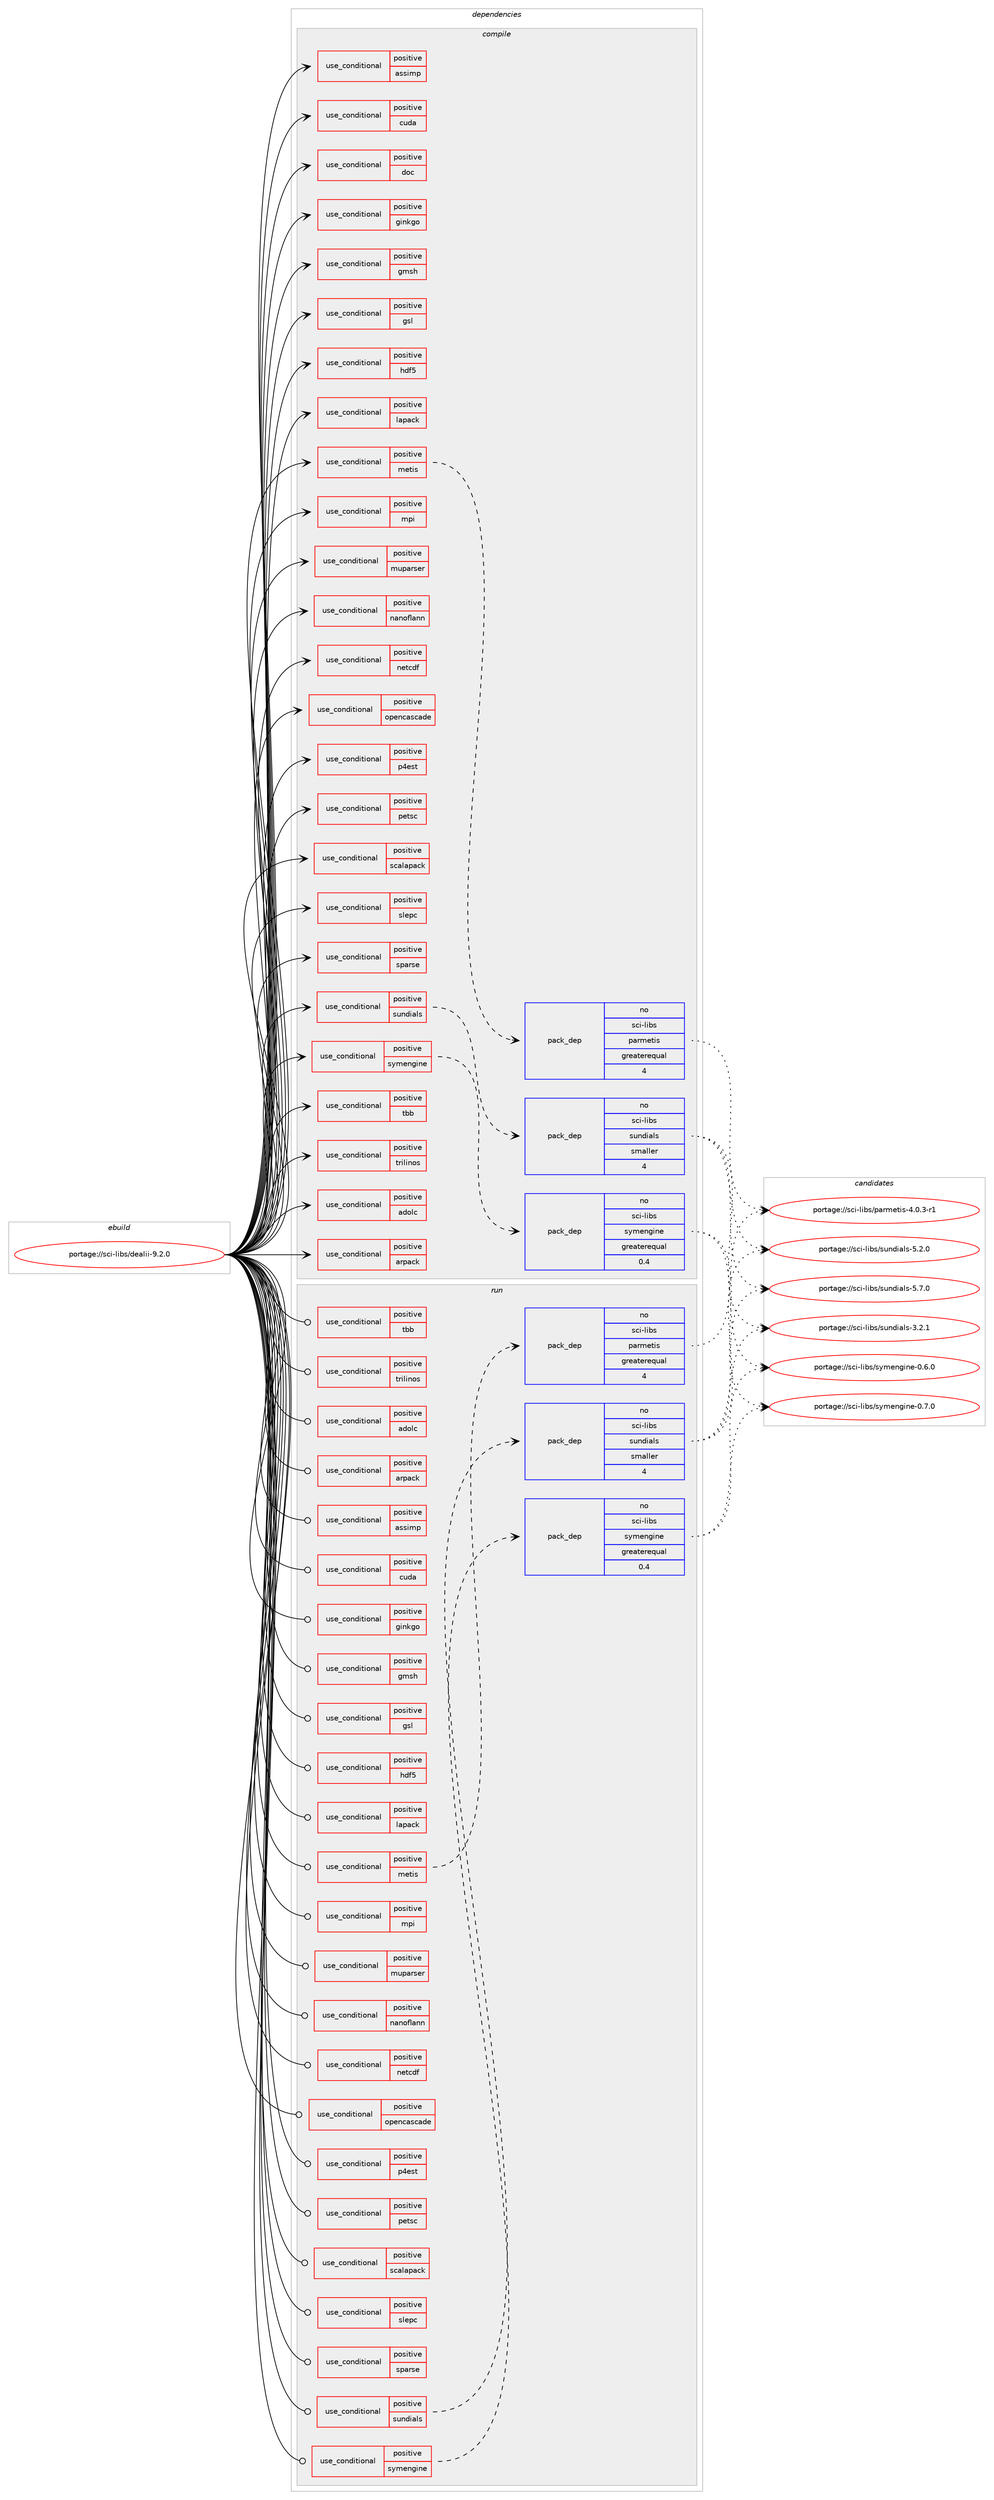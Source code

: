 digraph prolog {

# *************
# Graph options
# *************

newrank=true;
concentrate=true;
compound=true;
graph [rankdir=LR,fontname=Helvetica,fontsize=10,ranksep=1.5];#, ranksep=2.5, nodesep=0.2];
edge  [arrowhead=vee];
node  [fontname=Helvetica,fontsize=10];

# **********
# The ebuild
# **********

subgraph cluster_leftcol {
color=gray;
label=<<i>ebuild</i>>;
id [label="portage://sci-libs/dealii-9.2.0", color=red, width=4, href="../sci-libs/dealii-9.2.0.svg"];
}

# ****************
# The dependencies
# ****************

subgraph cluster_midcol {
color=gray;
label=<<i>dependencies</i>>;
subgraph cluster_compile {
fillcolor="#eeeeee";
style=filled;
label=<<i>compile</i>>;
subgraph cond504 {
dependency820 [label=<<TABLE BORDER="0" CELLBORDER="1" CELLSPACING="0" CELLPADDING="4"><TR><TD ROWSPAN="3" CELLPADDING="10">use_conditional</TD></TR><TR><TD>positive</TD></TR><TR><TD>adolc</TD></TR></TABLE>>, shape=none, color=red];
# *** BEGIN UNKNOWN DEPENDENCY TYPE (TODO) ***
# dependency820 -> package_dependency(portage://sci-libs/dealii-9.2.0,install,no,sci-libs,adolc,none,[,,],[],[])
# *** END UNKNOWN DEPENDENCY TYPE (TODO) ***

}
id:e -> dependency820:w [weight=20,style="solid",arrowhead="vee"];
subgraph cond505 {
dependency821 [label=<<TABLE BORDER="0" CELLBORDER="1" CELLSPACING="0" CELLPADDING="4"><TR><TD ROWSPAN="3" CELLPADDING="10">use_conditional</TD></TR><TR><TD>positive</TD></TR><TR><TD>arpack</TD></TR></TABLE>>, shape=none, color=red];
# *** BEGIN UNKNOWN DEPENDENCY TYPE (TODO) ***
# dependency821 -> package_dependency(portage://sci-libs/dealii-9.2.0,install,no,sci-libs,arpack,none,[,,],[],[use(equal(mpi),none)])
# *** END UNKNOWN DEPENDENCY TYPE (TODO) ***

}
id:e -> dependency821:w [weight=20,style="solid",arrowhead="vee"];
subgraph cond506 {
dependency822 [label=<<TABLE BORDER="0" CELLBORDER="1" CELLSPACING="0" CELLPADDING="4"><TR><TD ROWSPAN="3" CELLPADDING="10">use_conditional</TD></TR><TR><TD>positive</TD></TR><TR><TD>assimp</TD></TR></TABLE>>, shape=none, color=red];
# *** BEGIN UNKNOWN DEPENDENCY TYPE (TODO) ***
# dependency822 -> package_dependency(portage://sci-libs/dealii-9.2.0,install,no,media-libs,assimp,none,[,,],[],[])
# *** END UNKNOWN DEPENDENCY TYPE (TODO) ***

}
id:e -> dependency822:w [weight=20,style="solid",arrowhead="vee"];
subgraph cond507 {
dependency823 [label=<<TABLE BORDER="0" CELLBORDER="1" CELLSPACING="0" CELLPADDING="4"><TR><TD ROWSPAN="3" CELLPADDING="10">use_conditional</TD></TR><TR><TD>positive</TD></TR><TR><TD>cuda</TD></TR></TABLE>>, shape=none, color=red];
# *** BEGIN UNKNOWN DEPENDENCY TYPE (TODO) ***
# dependency823 -> package_dependency(portage://sci-libs/dealii-9.2.0,install,no,dev-util,nvidia-cuda-sdk,none,[,,],[],[])
# *** END UNKNOWN DEPENDENCY TYPE (TODO) ***

}
id:e -> dependency823:w [weight=20,style="solid",arrowhead="vee"];
subgraph cond508 {
dependency824 [label=<<TABLE BORDER="0" CELLBORDER="1" CELLSPACING="0" CELLPADDING="4"><TR><TD ROWSPAN="3" CELLPADDING="10">use_conditional</TD></TR><TR><TD>positive</TD></TR><TR><TD>doc</TD></TR></TABLE>>, shape=none, color=red];
# *** BEGIN UNKNOWN DEPENDENCY TYPE (TODO) ***
# dependency824 -> package_dependency(portage://sci-libs/dealii-9.2.0,install,no,app-doc,doxygen,none,[,,],[],[use(enable(dot),none)])
# *** END UNKNOWN DEPENDENCY TYPE (TODO) ***

# *** BEGIN UNKNOWN DEPENDENCY TYPE (TODO) ***
# dependency824 -> package_dependency(portage://sci-libs/dealii-9.2.0,install,no,dev-lang,perl,none,[,,],[],[])
# *** END UNKNOWN DEPENDENCY TYPE (TODO) ***

}
id:e -> dependency824:w [weight=20,style="solid",arrowhead="vee"];
subgraph cond509 {
dependency825 [label=<<TABLE BORDER="0" CELLBORDER="1" CELLSPACING="0" CELLPADDING="4"><TR><TD ROWSPAN="3" CELLPADDING="10">use_conditional</TD></TR><TR><TD>positive</TD></TR><TR><TD>ginkgo</TD></TR></TABLE>>, shape=none, color=red];
# *** BEGIN UNKNOWN DEPENDENCY TYPE (TODO) ***
# dependency825 -> package_dependency(portage://sci-libs/dealii-9.2.0,install,no,sci-libs,ginkgo,none,[,,],[],[])
# *** END UNKNOWN DEPENDENCY TYPE (TODO) ***

}
id:e -> dependency825:w [weight=20,style="solid",arrowhead="vee"];
subgraph cond510 {
dependency826 [label=<<TABLE BORDER="0" CELLBORDER="1" CELLSPACING="0" CELLPADDING="4"><TR><TD ROWSPAN="3" CELLPADDING="10">use_conditional</TD></TR><TR><TD>positive</TD></TR><TR><TD>gmsh</TD></TR></TABLE>>, shape=none, color=red];
# *** BEGIN UNKNOWN DEPENDENCY TYPE (TODO) ***
# dependency826 -> package_dependency(portage://sci-libs/dealii-9.2.0,install,no,sci-libs,gmsh,none,[,,],[],[])
# *** END UNKNOWN DEPENDENCY TYPE (TODO) ***

}
id:e -> dependency826:w [weight=20,style="solid",arrowhead="vee"];
subgraph cond511 {
dependency827 [label=<<TABLE BORDER="0" CELLBORDER="1" CELLSPACING="0" CELLPADDING="4"><TR><TD ROWSPAN="3" CELLPADDING="10">use_conditional</TD></TR><TR><TD>positive</TD></TR><TR><TD>gsl</TD></TR></TABLE>>, shape=none, color=red];
# *** BEGIN UNKNOWN DEPENDENCY TYPE (TODO) ***
# dependency827 -> package_dependency(portage://sci-libs/dealii-9.2.0,install,no,sci-libs,gsl,none,[,,],[],[])
# *** END UNKNOWN DEPENDENCY TYPE (TODO) ***

}
id:e -> dependency827:w [weight=20,style="solid",arrowhead="vee"];
subgraph cond512 {
dependency828 [label=<<TABLE BORDER="0" CELLBORDER="1" CELLSPACING="0" CELLPADDING="4"><TR><TD ROWSPAN="3" CELLPADDING="10">use_conditional</TD></TR><TR><TD>positive</TD></TR><TR><TD>hdf5</TD></TR></TABLE>>, shape=none, color=red];
# *** BEGIN UNKNOWN DEPENDENCY TYPE (TODO) ***
# dependency828 -> package_dependency(portage://sci-libs/dealii-9.2.0,install,no,sci-libs,hdf5,none,[,,],[],[use(equal(mpi),none)])
# *** END UNKNOWN DEPENDENCY TYPE (TODO) ***

}
id:e -> dependency828:w [weight=20,style="solid",arrowhead="vee"];
subgraph cond513 {
dependency829 [label=<<TABLE BORDER="0" CELLBORDER="1" CELLSPACING="0" CELLPADDING="4"><TR><TD ROWSPAN="3" CELLPADDING="10">use_conditional</TD></TR><TR><TD>positive</TD></TR><TR><TD>lapack</TD></TR></TABLE>>, shape=none, color=red];
# *** BEGIN UNKNOWN DEPENDENCY TYPE (TODO) ***
# dependency829 -> package_dependency(portage://sci-libs/dealii-9.2.0,install,no,virtual,lapack,none,[,,],[],[])
# *** END UNKNOWN DEPENDENCY TYPE (TODO) ***

}
id:e -> dependency829:w [weight=20,style="solid",arrowhead="vee"];
subgraph cond514 {
dependency830 [label=<<TABLE BORDER="0" CELLBORDER="1" CELLSPACING="0" CELLPADDING="4"><TR><TD ROWSPAN="3" CELLPADDING="10">use_conditional</TD></TR><TR><TD>positive</TD></TR><TR><TD>metis</TD></TR></TABLE>>, shape=none, color=red];
subgraph pack302 {
dependency831 [label=<<TABLE BORDER="0" CELLBORDER="1" CELLSPACING="0" CELLPADDING="4" WIDTH="220"><TR><TD ROWSPAN="6" CELLPADDING="30">pack_dep</TD></TR><TR><TD WIDTH="110">no</TD></TR><TR><TD>sci-libs</TD></TR><TR><TD>parmetis</TD></TR><TR><TD>greaterequal</TD></TR><TR><TD>4</TD></TR></TABLE>>, shape=none, color=blue];
}
dependency830:e -> dependency831:w [weight=20,style="dashed",arrowhead="vee"];
}
id:e -> dependency830:w [weight=20,style="solid",arrowhead="vee"];
subgraph cond515 {
dependency832 [label=<<TABLE BORDER="0" CELLBORDER="1" CELLSPACING="0" CELLPADDING="4"><TR><TD ROWSPAN="3" CELLPADDING="10">use_conditional</TD></TR><TR><TD>positive</TD></TR><TR><TD>mpi</TD></TR></TABLE>>, shape=none, color=red];
# *** BEGIN UNKNOWN DEPENDENCY TYPE (TODO) ***
# dependency832 -> package_dependency(portage://sci-libs/dealii-9.2.0,install,no,virtual,mpi,none,[,,],[],[])
# *** END UNKNOWN DEPENDENCY TYPE (TODO) ***

}
id:e -> dependency832:w [weight=20,style="solid",arrowhead="vee"];
subgraph cond516 {
dependency833 [label=<<TABLE BORDER="0" CELLBORDER="1" CELLSPACING="0" CELLPADDING="4"><TR><TD ROWSPAN="3" CELLPADDING="10">use_conditional</TD></TR><TR><TD>positive</TD></TR><TR><TD>muparser</TD></TR></TABLE>>, shape=none, color=red];
# *** BEGIN UNKNOWN DEPENDENCY TYPE (TODO) ***
# dependency833 -> package_dependency(portage://sci-libs/dealii-9.2.0,install,no,dev-cpp,muParser,none,[,,],[],[])
# *** END UNKNOWN DEPENDENCY TYPE (TODO) ***

}
id:e -> dependency833:w [weight=20,style="solid",arrowhead="vee"];
subgraph cond517 {
dependency834 [label=<<TABLE BORDER="0" CELLBORDER="1" CELLSPACING="0" CELLPADDING="4"><TR><TD ROWSPAN="3" CELLPADDING="10">use_conditional</TD></TR><TR><TD>positive</TD></TR><TR><TD>nanoflann</TD></TR></TABLE>>, shape=none, color=red];
# *** BEGIN UNKNOWN DEPENDENCY TYPE (TODO) ***
# dependency834 -> package_dependency(portage://sci-libs/dealii-9.2.0,install,no,sci-libs,nanoflann,none,[,,],[],[])
# *** END UNKNOWN DEPENDENCY TYPE (TODO) ***

}
id:e -> dependency834:w [weight=20,style="solid",arrowhead="vee"];
subgraph cond518 {
dependency835 [label=<<TABLE BORDER="0" CELLBORDER="1" CELLSPACING="0" CELLPADDING="4"><TR><TD ROWSPAN="3" CELLPADDING="10">use_conditional</TD></TR><TR><TD>positive</TD></TR><TR><TD>netcdf</TD></TR></TABLE>>, shape=none, color=red];
# *** BEGIN UNKNOWN DEPENDENCY TYPE (TODO) ***
# dependency835 -> package_dependency(portage://sci-libs/dealii-9.2.0,install,no,sci-libs,netcdf-cxx,none,[,,],[slot(0)],[])
# *** END UNKNOWN DEPENDENCY TYPE (TODO) ***

}
id:e -> dependency835:w [weight=20,style="solid",arrowhead="vee"];
subgraph cond519 {
dependency836 [label=<<TABLE BORDER="0" CELLBORDER="1" CELLSPACING="0" CELLPADDING="4"><TR><TD ROWSPAN="3" CELLPADDING="10">use_conditional</TD></TR><TR><TD>positive</TD></TR><TR><TD>opencascade</TD></TR></TABLE>>, shape=none, color=red];
# *** BEGIN UNKNOWN DEPENDENCY TYPE (TODO) ***
# dependency836 -> package_dependency(portage://sci-libs/dealii-9.2.0,install,no,sci-libs,opencascade,none,[,,],any_different_slot,[])
# *** END UNKNOWN DEPENDENCY TYPE (TODO) ***

}
id:e -> dependency836:w [weight=20,style="solid",arrowhead="vee"];
subgraph cond520 {
dependency837 [label=<<TABLE BORDER="0" CELLBORDER="1" CELLSPACING="0" CELLPADDING="4"><TR><TD ROWSPAN="3" CELLPADDING="10">use_conditional</TD></TR><TR><TD>positive</TD></TR><TR><TD>p4est</TD></TR></TABLE>>, shape=none, color=red];
# *** BEGIN UNKNOWN DEPENDENCY TYPE (TODO) ***
# dependency837 -> package_dependency(portage://sci-libs/dealii-9.2.0,install,no,sci-libs,p4est,none,[,,],[],[use(enable(mpi),none)])
# *** END UNKNOWN DEPENDENCY TYPE (TODO) ***

}
id:e -> dependency837:w [weight=20,style="solid",arrowhead="vee"];
subgraph cond521 {
dependency838 [label=<<TABLE BORDER="0" CELLBORDER="1" CELLSPACING="0" CELLPADDING="4"><TR><TD ROWSPAN="3" CELLPADDING="10">use_conditional</TD></TR><TR><TD>positive</TD></TR><TR><TD>petsc</TD></TR></TABLE>>, shape=none, color=red];
# *** BEGIN UNKNOWN DEPENDENCY TYPE (TODO) ***
# dependency838 -> package_dependency(portage://sci-libs/dealii-9.2.0,install,no,sci-mathematics,petsc,none,[,,],[],[use(equal(mpi),none)])
# *** END UNKNOWN DEPENDENCY TYPE (TODO) ***

}
id:e -> dependency838:w [weight=20,style="solid",arrowhead="vee"];
subgraph cond522 {
dependency839 [label=<<TABLE BORDER="0" CELLBORDER="1" CELLSPACING="0" CELLPADDING="4"><TR><TD ROWSPAN="3" CELLPADDING="10">use_conditional</TD></TR><TR><TD>positive</TD></TR><TR><TD>scalapack</TD></TR></TABLE>>, shape=none, color=red];
# *** BEGIN UNKNOWN DEPENDENCY TYPE (TODO) ***
# dependency839 -> package_dependency(portage://sci-libs/dealii-9.2.0,install,no,sci-libs,scalapack,none,[,,],[],[])
# *** END UNKNOWN DEPENDENCY TYPE (TODO) ***

}
id:e -> dependency839:w [weight=20,style="solid",arrowhead="vee"];
subgraph cond523 {
dependency840 [label=<<TABLE BORDER="0" CELLBORDER="1" CELLSPACING="0" CELLPADDING="4"><TR><TD ROWSPAN="3" CELLPADDING="10">use_conditional</TD></TR><TR><TD>positive</TD></TR><TR><TD>slepc</TD></TR></TABLE>>, shape=none, color=red];
# *** BEGIN UNKNOWN DEPENDENCY TYPE (TODO) ***
# dependency840 -> package_dependency(portage://sci-libs/dealii-9.2.0,install,no,sci-mathematics,slepc,none,[,,],[],[use(equal(mpi),none)])
# *** END UNKNOWN DEPENDENCY TYPE (TODO) ***

}
id:e -> dependency840:w [weight=20,style="solid",arrowhead="vee"];
subgraph cond524 {
dependency841 [label=<<TABLE BORDER="0" CELLBORDER="1" CELLSPACING="0" CELLPADDING="4"><TR><TD ROWSPAN="3" CELLPADDING="10">use_conditional</TD></TR><TR><TD>positive</TD></TR><TR><TD>sparse</TD></TR></TABLE>>, shape=none, color=red];
# *** BEGIN UNKNOWN DEPENDENCY TYPE (TODO) ***
# dependency841 -> package_dependency(portage://sci-libs/dealii-9.2.0,install,no,sci-libs,umfpack,none,[,,],[],[])
# *** END UNKNOWN DEPENDENCY TYPE (TODO) ***

}
id:e -> dependency841:w [weight=20,style="solid",arrowhead="vee"];
subgraph cond525 {
dependency842 [label=<<TABLE BORDER="0" CELLBORDER="1" CELLSPACING="0" CELLPADDING="4"><TR><TD ROWSPAN="3" CELLPADDING="10">use_conditional</TD></TR><TR><TD>positive</TD></TR><TR><TD>sundials</TD></TR></TABLE>>, shape=none, color=red];
subgraph pack303 {
dependency843 [label=<<TABLE BORDER="0" CELLBORDER="1" CELLSPACING="0" CELLPADDING="4" WIDTH="220"><TR><TD ROWSPAN="6" CELLPADDING="30">pack_dep</TD></TR><TR><TD WIDTH="110">no</TD></TR><TR><TD>sci-libs</TD></TR><TR><TD>sundials</TD></TR><TR><TD>smaller</TD></TR><TR><TD>4</TD></TR></TABLE>>, shape=none, color=blue];
}
dependency842:e -> dependency843:w [weight=20,style="dashed",arrowhead="vee"];
}
id:e -> dependency842:w [weight=20,style="solid",arrowhead="vee"];
subgraph cond526 {
dependency844 [label=<<TABLE BORDER="0" CELLBORDER="1" CELLSPACING="0" CELLPADDING="4"><TR><TD ROWSPAN="3" CELLPADDING="10">use_conditional</TD></TR><TR><TD>positive</TD></TR><TR><TD>symengine</TD></TR></TABLE>>, shape=none, color=red];
subgraph pack304 {
dependency845 [label=<<TABLE BORDER="0" CELLBORDER="1" CELLSPACING="0" CELLPADDING="4" WIDTH="220"><TR><TD ROWSPAN="6" CELLPADDING="30">pack_dep</TD></TR><TR><TD WIDTH="110">no</TD></TR><TR><TD>sci-libs</TD></TR><TR><TD>symengine</TD></TR><TR><TD>greaterequal</TD></TR><TR><TD>0.4</TD></TR></TABLE>>, shape=none, color=blue];
}
dependency844:e -> dependency845:w [weight=20,style="dashed",arrowhead="vee"];
}
id:e -> dependency844:w [weight=20,style="solid",arrowhead="vee"];
subgraph cond527 {
dependency846 [label=<<TABLE BORDER="0" CELLBORDER="1" CELLSPACING="0" CELLPADDING="4"><TR><TD ROWSPAN="3" CELLPADDING="10">use_conditional</TD></TR><TR><TD>positive</TD></TR><TR><TD>tbb</TD></TR></TABLE>>, shape=none, color=red];
# *** BEGIN UNKNOWN DEPENDENCY TYPE (TODO) ***
# dependency846 -> package_dependency(portage://sci-libs/dealii-9.2.0,install,no,dev-cpp,tbb,none,[,,],[],[])
# *** END UNKNOWN DEPENDENCY TYPE (TODO) ***

}
id:e -> dependency846:w [weight=20,style="solid",arrowhead="vee"];
subgraph cond528 {
dependency847 [label=<<TABLE BORDER="0" CELLBORDER="1" CELLSPACING="0" CELLPADDING="4"><TR><TD ROWSPAN="3" CELLPADDING="10">use_conditional</TD></TR><TR><TD>positive</TD></TR><TR><TD>trilinos</TD></TR></TABLE>>, shape=none, color=red];
# *** BEGIN UNKNOWN DEPENDENCY TYPE (TODO) ***
# dependency847 -> package_dependency(portage://sci-libs/dealii-9.2.0,install,no,sci-libs,trilinos,none,[,,],[],[])
# *** END UNKNOWN DEPENDENCY TYPE (TODO) ***

}
id:e -> dependency847:w [weight=20,style="solid",arrowhead="vee"];
# *** BEGIN UNKNOWN DEPENDENCY TYPE (TODO) ***
# id -> package_dependency(portage://sci-libs/dealii-9.2.0,install,no,app-arch,bzip2,none,[,,],[],[])
# *** END UNKNOWN DEPENDENCY TYPE (TODO) ***

# *** BEGIN UNKNOWN DEPENDENCY TYPE (TODO) ***
# id -> package_dependency(portage://sci-libs/dealii-9.2.0,install,no,dev-libs,boost,none,[,,],[],[])
# *** END UNKNOWN DEPENDENCY TYPE (TODO) ***

# *** BEGIN UNKNOWN DEPENDENCY TYPE (TODO) ***
# id -> package_dependency(portage://sci-libs/dealii-9.2.0,install,no,sys-libs,zlib,none,[,,],[],[])
# *** END UNKNOWN DEPENDENCY TYPE (TODO) ***

# *** BEGIN UNKNOWN DEPENDENCY TYPE (TODO) ***
# id -> package_dependency(portage://sci-libs/dealii-9.2.0,install,no,virtual,pkgconfig,none,[,,],[],[])
# *** END UNKNOWN DEPENDENCY TYPE (TODO) ***

}
subgraph cluster_compileandrun {
fillcolor="#eeeeee";
style=filled;
label=<<i>compile and run</i>>;
}
subgraph cluster_run {
fillcolor="#eeeeee";
style=filled;
label=<<i>run</i>>;
subgraph cond529 {
dependency848 [label=<<TABLE BORDER="0" CELLBORDER="1" CELLSPACING="0" CELLPADDING="4"><TR><TD ROWSPAN="3" CELLPADDING="10">use_conditional</TD></TR><TR><TD>positive</TD></TR><TR><TD>adolc</TD></TR></TABLE>>, shape=none, color=red];
# *** BEGIN UNKNOWN DEPENDENCY TYPE (TODO) ***
# dependency848 -> package_dependency(portage://sci-libs/dealii-9.2.0,run,no,sci-libs,adolc,none,[,,],[],[])
# *** END UNKNOWN DEPENDENCY TYPE (TODO) ***

}
id:e -> dependency848:w [weight=20,style="solid",arrowhead="odot"];
subgraph cond530 {
dependency849 [label=<<TABLE BORDER="0" CELLBORDER="1" CELLSPACING="0" CELLPADDING="4"><TR><TD ROWSPAN="3" CELLPADDING="10">use_conditional</TD></TR><TR><TD>positive</TD></TR><TR><TD>arpack</TD></TR></TABLE>>, shape=none, color=red];
# *** BEGIN UNKNOWN DEPENDENCY TYPE (TODO) ***
# dependency849 -> package_dependency(portage://sci-libs/dealii-9.2.0,run,no,sci-libs,arpack,none,[,,],[],[use(equal(mpi),none)])
# *** END UNKNOWN DEPENDENCY TYPE (TODO) ***

}
id:e -> dependency849:w [weight=20,style="solid",arrowhead="odot"];
subgraph cond531 {
dependency850 [label=<<TABLE BORDER="0" CELLBORDER="1" CELLSPACING="0" CELLPADDING="4"><TR><TD ROWSPAN="3" CELLPADDING="10">use_conditional</TD></TR><TR><TD>positive</TD></TR><TR><TD>assimp</TD></TR></TABLE>>, shape=none, color=red];
# *** BEGIN UNKNOWN DEPENDENCY TYPE (TODO) ***
# dependency850 -> package_dependency(portage://sci-libs/dealii-9.2.0,run,no,media-libs,assimp,none,[,,],[],[])
# *** END UNKNOWN DEPENDENCY TYPE (TODO) ***

}
id:e -> dependency850:w [weight=20,style="solid",arrowhead="odot"];
subgraph cond532 {
dependency851 [label=<<TABLE BORDER="0" CELLBORDER="1" CELLSPACING="0" CELLPADDING="4"><TR><TD ROWSPAN="3" CELLPADDING="10">use_conditional</TD></TR><TR><TD>positive</TD></TR><TR><TD>cuda</TD></TR></TABLE>>, shape=none, color=red];
# *** BEGIN UNKNOWN DEPENDENCY TYPE (TODO) ***
# dependency851 -> package_dependency(portage://sci-libs/dealii-9.2.0,run,no,dev-util,nvidia-cuda-sdk,none,[,,],[],[])
# *** END UNKNOWN DEPENDENCY TYPE (TODO) ***

}
id:e -> dependency851:w [weight=20,style="solid",arrowhead="odot"];
subgraph cond533 {
dependency852 [label=<<TABLE BORDER="0" CELLBORDER="1" CELLSPACING="0" CELLPADDING="4"><TR><TD ROWSPAN="3" CELLPADDING="10">use_conditional</TD></TR><TR><TD>positive</TD></TR><TR><TD>ginkgo</TD></TR></TABLE>>, shape=none, color=red];
# *** BEGIN UNKNOWN DEPENDENCY TYPE (TODO) ***
# dependency852 -> package_dependency(portage://sci-libs/dealii-9.2.0,run,no,sci-libs,ginkgo,none,[,,],[],[])
# *** END UNKNOWN DEPENDENCY TYPE (TODO) ***

}
id:e -> dependency852:w [weight=20,style="solid",arrowhead="odot"];
subgraph cond534 {
dependency853 [label=<<TABLE BORDER="0" CELLBORDER="1" CELLSPACING="0" CELLPADDING="4"><TR><TD ROWSPAN="3" CELLPADDING="10">use_conditional</TD></TR><TR><TD>positive</TD></TR><TR><TD>gmsh</TD></TR></TABLE>>, shape=none, color=red];
# *** BEGIN UNKNOWN DEPENDENCY TYPE (TODO) ***
# dependency853 -> package_dependency(portage://sci-libs/dealii-9.2.0,run,no,sci-libs,gmsh,none,[,,],[],[])
# *** END UNKNOWN DEPENDENCY TYPE (TODO) ***

}
id:e -> dependency853:w [weight=20,style="solid",arrowhead="odot"];
subgraph cond535 {
dependency854 [label=<<TABLE BORDER="0" CELLBORDER="1" CELLSPACING="0" CELLPADDING="4"><TR><TD ROWSPAN="3" CELLPADDING="10">use_conditional</TD></TR><TR><TD>positive</TD></TR><TR><TD>gsl</TD></TR></TABLE>>, shape=none, color=red];
# *** BEGIN UNKNOWN DEPENDENCY TYPE (TODO) ***
# dependency854 -> package_dependency(portage://sci-libs/dealii-9.2.0,run,no,sci-libs,gsl,none,[,,],[],[])
# *** END UNKNOWN DEPENDENCY TYPE (TODO) ***

}
id:e -> dependency854:w [weight=20,style="solid",arrowhead="odot"];
subgraph cond536 {
dependency855 [label=<<TABLE BORDER="0" CELLBORDER="1" CELLSPACING="0" CELLPADDING="4"><TR><TD ROWSPAN="3" CELLPADDING="10">use_conditional</TD></TR><TR><TD>positive</TD></TR><TR><TD>hdf5</TD></TR></TABLE>>, shape=none, color=red];
# *** BEGIN UNKNOWN DEPENDENCY TYPE (TODO) ***
# dependency855 -> package_dependency(portage://sci-libs/dealii-9.2.0,run,no,sci-libs,hdf5,none,[,,],[],[use(equal(mpi),none)])
# *** END UNKNOWN DEPENDENCY TYPE (TODO) ***

}
id:e -> dependency855:w [weight=20,style="solid",arrowhead="odot"];
subgraph cond537 {
dependency856 [label=<<TABLE BORDER="0" CELLBORDER="1" CELLSPACING="0" CELLPADDING="4"><TR><TD ROWSPAN="3" CELLPADDING="10">use_conditional</TD></TR><TR><TD>positive</TD></TR><TR><TD>lapack</TD></TR></TABLE>>, shape=none, color=red];
# *** BEGIN UNKNOWN DEPENDENCY TYPE (TODO) ***
# dependency856 -> package_dependency(portage://sci-libs/dealii-9.2.0,run,no,virtual,lapack,none,[,,],[],[])
# *** END UNKNOWN DEPENDENCY TYPE (TODO) ***

}
id:e -> dependency856:w [weight=20,style="solid",arrowhead="odot"];
subgraph cond538 {
dependency857 [label=<<TABLE BORDER="0" CELLBORDER="1" CELLSPACING="0" CELLPADDING="4"><TR><TD ROWSPAN="3" CELLPADDING="10">use_conditional</TD></TR><TR><TD>positive</TD></TR><TR><TD>metis</TD></TR></TABLE>>, shape=none, color=red];
subgraph pack305 {
dependency858 [label=<<TABLE BORDER="0" CELLBORDER="1" CELLSPACING="0" CELLPADDING="4" WIDTH="220"><TR><TD ROWSPAN="6" CELLPADDING="30">pack_dep</TD></TR><TR><TD WIDTH="110">no</TD></TR><TR><TD>sci-libs</TD></TR><TR><TD>parmetis</TD></TR><TR><TD>greaterequal</TD></TR><TR><TD>4</TD></TR></TABLE>>, shape=none, color=blue];
}
dependency857:e -> dependency858:w [weight=20,style="dashed",arrowhead="vee"];
}
id:e -> dependency857:w [weight=20,style="solid",arrowhead="odot"];
subgraph cond539 {
dependency859 [label=<<TABLE BORDER="0" CELLBORDER="1" CELLSPACING="0" CELLPADDING="4"><TR><TD ROWSPAN="3" CELLPADDING="10">use_conditional</TD></TR><TR><TD>positive</TD></TR><TR><TD>mpi</TD></TR></TABLE>>, shape=none, color=red];
# *** BEGIN UNKNOWN DEPENDENCY TYPE (TODO) ***
# dependency859 -> package_dependency(portage://sci-libs/dealii-9.2.0,run,no,virtual,mpi,none,[,,],[],[])
# *** END UNKNOWN DEPENDENCY TYPE (TODO) ***

}
id:e -> dependency859:w [weight=20,style="solid",arrowhead="odot"];
subgraph cond540 {
dependency860 [label=<<TABLE BORDER="0" CELLBORDER="1" CELLSPACING="0" CELLPADDING="4"><TR><TD ROWSPAN="3" CELLPADDING="10">use_conditional</TD></TR><TR><TD>positive</TD></TR><TR><TD>muparser</TD></TR></TABLE>>, shape=none, color=red];
# *** BEGIN UNKNOWN DEPENDENCY TYPE (TODO) ***
# dependency860 -> package_dependency(portage://sci-libs/dealii-9.2.0,run,no,dev-cpp,muParser,none,[,,],[],[])
# *** END UNKNOWN DEPENDENCY TYPE (TODO) ***

}
id:e -> dependency860:w [weight=20,style="solid",arrowhead="odot"];
subgraph cond541 {
dependency861 [label=<<TABLE BORDER="0" CELLBORDER="1" CELLSPACING="0" CELLPADDING="4"><TR><TD ROWSPAN="3" CELLPADDING="10">use_conditional</TD></TR><TR><TD>positive</TD></TR><TR><TD>nanoflann</TD></TR></TABLE>>, shape=none, color=red];
# *** BEGIN UNKNOWN DEPENDENCY TYPE (TODO) ***
# dependency861 -> package_dependency(portage://sci-libs/dealii-9.2.0,run,no,sci-libs,nanoflann,none,[,,],[],[])
# *** END UNKNOWN DEPENDENCY TYPE (TODO) ***

}
id:e -> dependency861:w [weight=20,style="solid",arrowhead="odot"];
subgraph cond542 {
dependency862 [label=<<TABLE BORDER="0" CELLBORDER="1" CELLSPACING="0" CELLPADDING="4"><TR><TD ROWSPAN="3" CELLPADDING="10">use_conditional</TD></TR><TR><TD>positive</TD></TR><TR><TD>netcdf</TD></TR></TABLE>>, shape=none, color=red];
# *** BEGIN UNKNOWN DEPENDENCY TYPE (TODO) ***
# dependency862 -> package_dependency(portage://sci-libs/dealii-9.2.0,run,no,sci-libs,netcdf-cxx,none,[,,],[slot(0)],[])
# *** END UNKNOWN DEPENDENCY TYPE (TODO) ***

}
id:e -> dependency862:w [weight=20,style="solid",arrowhead="odot"];
subgraph cond543 {
dependency863 [label=<<TABLE BORDER="0" CELLBORDER="1" CELLSPACING="0" CELLPADDING="4"><TR><TD ROWSPAN="3" CELLPADDING="10">use_conditional</TD></TR><TR><TD>positive</TD></TR><TR><TD>opencascade</TD></TR></TABLE>>, shape=none, color=red];
# *** BEGIN UNKNOWN DEPENDENCY TYPE (TODO) ***
# dependency863 -> package_dependency(portage://sci-libs/dealii-9.2.0,run,no,sci-libs,opencascade,none,[,,],any_different_slot,[])
# *** END UNKNOWN DEPENDENCY TYPE (TODO) ***

}
id:e -> dependency863:w [weight=20,style="solid",arrowhead="odot"];
subgraph cond544 {
dependency864 [label=<<TABLE BORDER="0" CELLBORDER="1" CELLSPACING="0" CELLPADDING="4"><TR><TD ROWSPAN="3" CELLPADDING="10">use_conditional</TD></TR><TR><TD>positive</TD></TR><TR><TD>p4est</TD></TR></TABLE>>, shape=none, color=red];
# *** BEGIN UNKNOWN DEPENDENCY TYPE (TODO) ***
# dependency864 -> package_dependency(portage://sci-libs/dealii-9.2.0,run,no,sci-libs,p4est,none,[,,],[],[use(enable(mpi),none)])
# *** END UNKNOWN DEPENDENCY TYPE (TODO) ***

}
id:e -> dependency864:w [weight=20,style="solid",arrowhead="odot"];
subgraph cond545 {
dependency865 [label=<<TABLE BORDER="0" CELLBORDER="1" CELLSPACING="0" CELLPADDING="4"><TR><TD ROWSPAN="3" CELLPADDING="10">use_conditional</TD></TR><TR><TD>positive</TD></TR><TR><TD>petsc</TD></TR></TABLE>>, shape=none, color=red];
# *** BEGIN UNKNOWN DEPENDENCY TYPE (TODO) ***
# dependency865 -> package_dependency(portage://sci-libs/dealii-9.2.0,run,no,sci-mathematics,petsc,none,[,,],[],[use(equal(mpi),none)])
# *** END UNKNOWN DEPENDENCY TYPE (TODO) ***

}
id:e -> dependency865:w [weight=20,style="solid",arrowhead="odot"];
subgraph cond546 {
dependency866 [label=<<TABLE BORDER="0" CELLBORDER="1" CELLSPACING="0" CELLPADDING="4"><TR><TD ROWSPAN="3" CELLPADDING="10">use_conditional</TD></TR><TR><TD>positive</TD></TR><TR><TD>scalapack</TD></TR></TABLE>>, shape=none, color=red];
# *** BEGIN UNKNOWN DEPENDENCY TYPE (TODO) ***
# dependency866 -> package_dependency(portage://sci-libs/dealii-9.2.0,run,no,sci-libs,scalapack,none,[,,],[],[])
# *** END UNKNOWN DEPENDENCY TYPE (TODO) ***

}
id:e -> dependency866:w [weight=20,style="solid",arrowhead="odot"];
subgraph cond547 {
dependency867 [label=<<TABLE BORDER="0" CELLBORDER="1" CELLSPACING="0" CELLPADDING="4"><TR><TD ROWSPAN="3" CELLPADDING="10">use_conditional</TD></TR><TR><TD>positive</TD></TR><TR><TD>slepc</TD></TR></TABLE>>, shape=none, color=red];
# *** BEGIN UNKNOWN DEPENDENCY TYPE (TODO) ***
# dependency867 -> package_dependency(portage://sci-libs/dealii-9.2.0,run,no,sci-mathematics,slepc,none,[,,],[],[use(equal(mpi),none)])
# *** END UNKNOWN DEPENDENCY TYPE (TODO) ***

}
id:e -> dependency867:w [weight=20,style="solid",arrowhead="odot"];
subgraph cond548 {
dependency868 [label=<<TABLE BORDER="0" CELLBORDER="1" CELLSPACING="0" CELLPADDING="4"><TR><TD ROWSPAN="3" CELLPADDING="10">use_conditional</TD></TR><TR><TD>positive</TD></TR><TR><TD>sparse</TD></TR></TABLE>>, shape=none, color=red];
# *** BEGIN UNKNOWN DEPENDENCY TYPE (TODO) ***
# dependency868 -> package_dependency(portage://sci-libs/dealii-9.2.0,run,no,sci-libs,umfpack,none,[,,],[],[])
# *** END UNKNOWN DEPENDENCY TYPE (TODO) ***

}
id:e -> dependency868:w [weight=20,style="solid",arrowhead="odot"];
subgraph cond549 {
dependency869 [label=<<TABLE BORDER="0" CELLBORDER="1" CELLSPACING="0" CELLPADDING="4"><TR><TD ROWSPAN="3" CELLPADDING="10">use_conditional</TD></TR><TR><TD>positive</TD></TR><TR><TD>sundials</TD></TR></TABLE>>, shape=none, color=red];
subgraph pack306 {
dependency870 [label=<<TABLE BORDER="0" CELLBORDER="1" CELLSPACING="0" CELLPADDING="4" WIDTH="220"><TR><TD ROWSPAN="6" CELLPADDING="30">pack_dep</TD></TR><TR><TD WIDTH="110">no</TD></TR><TR><TD>sci-libs</TD></TR><TR><TD>sundials</TD></TR><TR><TD>smaller</TD></TR><TR><TD>4</TD></TR></TABLE>>, shape=none, color=blue];
}
dependency869:e -> dependency870:w [weight=20,style="dashed",arrowhead="vee"];
}
id:e -> dependency869:w [weight=20,style="solid",arrowhead="odot"];
subgraph cond550 {
dependency871 [label=<<TABLE BORDER="0" CELLBORDER="1" CELLSPACING="0" CELLPADDING="4"><TR><TD ROWSPAN="3" CELLPADDING="10">use_conditional</TD></TR><TR><TD>positive</TD></TR><TR><TD>symengine</TD></TR></TABLE>>, shape=none, color=red];
subgraph pack307 {
dependency872 [label=<<TABLE BORDER="0" CELLBORDER="1" CELLSPACING="0" CELLPADDING="4" WIDTH="220"><TR><TD ROWSPAN="6" CELLPADDING="30">pack_dep</TD></TR><TR><TD WIDTH="110">no</TD></TR><TR><TD>sci-libs</TD></TR><TR><TD>symengine</TD></TR><TR><TD>greaterequal</TD></TR><TR><TD>0.4</TD></TR></TABLE>>, shape=none, color=blue];
}
dependency871:e -> dependency872:w [weight=20,style="dashed",arrowhead="vee"];
}
id:e -> dependency871:w [weight=20,style="solid",arrowhead="odot"];
subgraph cond551 {
dependency873 [label=<<TABLE BORDER="0" CELLBORDER="1" CELLSPACING="0" CELLPADDING="4"><TR><TD ROWSPAN="3" CELLPADDING="10">use_conditional</TD></TR><TR><TD>positive</TD></TR><TR><TD>tbb</TD></TR></TABLE>>, shape=none, color=red];
# *** BEGIN UNKNOWN DEPENDENCY TYPE (TODO) ***
# dependency873 -> package_dependency(portage://sci-libs/dealii-9.2.0,run,no,dev-cpp,tbb,none,[,,],[],[])
# *** END UNKNOWN DEPENDENCY TYPE (TODO) ***

}
id:e -> dependency873:w [weight=20,style="solid",arrowhead="odot"];
subgraph cond552 {
dependency874 [label=<<TABLE BORDER="0" CELLBORDER="1" CELLSPACING="0" CELLPADDING="4"><TR><TD ROWSPAN="3" CELLPADDING="10">use_conditional</TD></TR><TR><TD>positive</TD></TR><TR><TD>trilinos</TD></TR></TABLE>>, shape=none, color=red];
# *** BEGIN UNKNOWN DEPENDENCY TYPE (TODO) ***
# dependency874 -> package_dependency(portage://sci-libs/dealii-9.2.0,run,no,sci-libs,trilinos,none,[,,],[],[])
# *** END UNKNOWN DEPENDENCY TYPE (TODO) ***

}
id:e -> dependency874:w [weight=20,style="solid",arrowhead="odot"];
# *** BEGIN UNKNOWN DEPENDENCY TYPE (TODO) ***
# id -> package_dependency(portage://sci-libs/dealii-9.2.0,run,no,app-arch,bzip2,none,[,,],[],[])
# *** END UNKNOWN DEPENDENCY TYPE (TODO) ***

# *** BEGIN UNKNOWN DEPENDENCY TYPE (TODO) ***
# id -> package_dependency(portage://sci-libs/dealii-9.2.0,run,no,dev-libs,boost,none,[,,],[],[])
# *** END UNKNOWN DEPENDENCY TYPE (TODO) ***

# *** BEGIN UNKNOWN DEPENDENCY TYPE (TODO) ***
# id -> package_dependency(portage://sci-libs/dealii-9.2.0,run,no,sys-libs,zlib,none,[,,],[],[])
# *** END UNKNOWN DEPENDENCY TYPE (TODO) ***

}
}

# **************
# The candidates
# **************

subgraph cluster_choices {
rank=same;
color=gray;
label=<<i>candidates</i>>;

subgraph choice302 {
color=black;
nodesep=1;
choice11599105451081059811547112971141091011161051154552464846514511449 [label="portage://sci-libs/parmetis-4.0.3-r1", color=red, width=4,href="../sci-libs/parmetis-4.0.3-r1.svg"];
dependency831:e -> choice11599105451081059811547112971141091011161051154552464846514511449:w [style=dotted,weight="100"];
}
subgraph choice303 {
color=black;
nodesep=1;
choice1159910545108105981154711511711010010597108115455146504649 [label="portage://sci-libs/sundials-3.2.1", color=red, width=4,href="../sci-libs/sundials-3.2.1.svg"];
choice1159910545108105981154711511711010010597108115455346504648 [label="portage://sci-libs/sundials-5.2.0", color=red, width=4,href="../sci-libs/sundials-5.2.0.svg"];
choice1159910545108105981154711511711010010597108115455346554648 [label="portage://sci-libs/sundials-5.7.0", color=red, width=4,href="../sci-libs/sundials-5.7.0.svg"];
dependency843:e -> choice1159910545108105981154711511711010010597108115455146504649:w [style=dotted,weight="100"];
dependency843:e -> choice1159910545108105981154711511711010010597108115455346504648:w [style=dotted,weight="100"];
dependency843:e -> choice1159910545108105981154711511711010010597108115455346554648:w [style=dotted,weight="100"];
}
subgraph choice304 {
color=black;
nodesep=1;
choice11599105451081059811547115121109101110103105110101454846544648 [label="portage://sci-libs/symengine-0.6.0", color=red, width=4,href="../sci-libs/symengine-0.6.0.svg"];
choice11599105451081059811547115121109101110103105110101454846554648 [label="portage://sci-libs/symengine-0.7.0", color=red, width=4,href="../sci-libs/symengine-0.7.0.svg"];
dependency845:e -> choice11599105451081059811547115121109101110103105110101454846544648:w [style=dotted,weight="100"];
dependency845:e -> choice11599105451081059811547115121109101110103105110101454846554648:w [style=dotted,weight="100"];
}
subgraph choice305 {
color=black;
nodesep=1;
choice11599105451081059811547112971141091011161051154552464846514511449 [label="portage://sci-libs/parmetis-4.0.3-r1", color=red, width=4,href="../sci-libs/parmetis-4.0.3-r1.svg"];
dependency858:e -> choice11599105451081059811547112971141091011161051154552464846514511449:w [style=dotted,weight="100"];
}
subgraph choice306 {
color=black;
nodesep=1;
choice1159910545108105981154711511711010010597108115455146504649 [label="portage://sci-libs/sundials-3.2.1", color=red, width=4,href="../sci-libs/sundials-3.2.1.svg"];
choice1159910545108105981154711511711010010597108115455346504648 [label="portage://sci-libs/sundials-5.2.0", color=red, width=4,href="../sci-libs/sundials-5.2.0.svg"];
choice1159910545108105981154711511711010010597108115455346554648 [label="portage://sci-libs/sundials-5.7.0", color=red, width=4,href="../sci-libs/sundials-5.7.0.svg"];
dependency870:e -> choice1159910545108105981154711511711010010597108115455146504649:w [style=dotted,weight="100"];
dependency870:e -> choice1159910545108105981154711511711010010597108115455346504648:w [style=dotted,weight="100"];
dependency870:e -> choice1159910545108105981154711511711010010597108115455346554648:w [style=dotted,weight="100"];
}
subgraph choice307 {
color=black;
nodesep=1;
choice11599105451081059811547115121109101110103105110101454846544648 [label="portage://sci-libs/symengine-0.6.0", color=red, width=4,href="../sci-libs/symengine-0.6.0.svg"];
choice11599105451081059811547115121109101110103105110101454846554648 [label="portage://sci-libs/symengine-0.7.0", color=red, width=4,href="../sci-libs/symengine-0.7.0.svg"];
dependency872:e -> choice11599105451081059811547115121109101110103105110101454846544648:w [style=dotted,weight="100"];
dependency872:e -> choice11599105451081059811547115121109101110103105110101454846554648:w [style=dotted,weight="100"];
}
}

}

